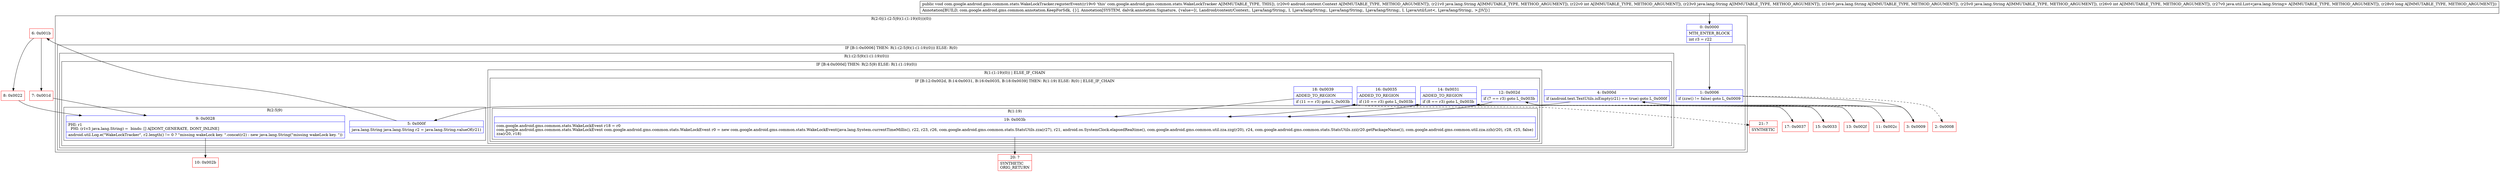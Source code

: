 digraph "CFG forcom.google.android.gms.common.stats.WakeLockTracker.registerEvent(Landroid\/content\/Context;Ljava\/lang\/String;ILjava\/lang\/String;Ljava\/lang\/String;Ljava\/lang\/String;ILjava\/util\/List;J)V" {
subgraph cluster_Region_46415466 {
label = "R(2:0|(1:(2:5|9)(1:(1:19)(0)))(0))";
node [shape=record,color=blue];
Node_0 [shape=record,label="{0\:\ 0x0000|MTH_ENTER_BLOCK\l|int r3 = r22\l}"];
subgraph cluster_IfRegion_612913439 {
label = "IF [B:1:0x0006] THEN: R(1:(2:5|9)(1:(1:19)(0))) ELSE: R(0)";
node [shape=record,color=blue];
Node_1 [shape=record,label="{1\:\ 0x0006|if (zzw() != false) goto L_0x0009\l}"];
subgraph cluster_Region_1946573046 {
label = "R(1:(2:5|9)(1:(1:19)(0)))";
node [shape=record,color=blue];
subgraph cluster_IfRegion_1277239826 {
label = "IF [B:4:0x000d] THEN: R(2:5|9) ELSE: R(1:(1:19)(0))";
node [shape=record,color=blue];
Node_4 [shape=record,label="{4\:\ 0x000d|if (android.text.TextUtils.isEmpty(r21) == true) goto L_0x000f\l}"];
subgraph cluster_Region_806402347 {
label = "R(2:5|9)";
node [shape=record,color=blue];
Node_5 [shape=record,label="{5\:\ 0x000f|java.lang.String java.lang.String r2 = java.lang.String.valueOf(r21)\l}"];
Node_9 [shape=record,label="{9\:\ 0x0028|PHI: r1 \l  PHI: (r1v3 java.lang.String) =  binds: [] A[DONT_GENERATE, DONT_INLINE]\l|android.util.Log.e(\"WakeLockTracker\", r2.length() != 0 ? \"missing wakeLock key. \".concat(r2) : new java.lang.String(\"missing wakeLock key. \"))\l}"];
}
subgraph cluster_Region_883051078 {
label = "R(1:(1:19)(0)) | ELSE_IF_CHAIN\l";
node [shape=record,color=blue];
subgraph cluster_IfRegion_1520826058 {
label = "IF [B:12:0x002d, B:14:0x0031, B:16:0x0035, B:18:0x0039] THEN: R(1:19) ELSE: R(0) | ELSE_IF_CHAIN\l";
node [shape=record,color=blue];
Node_12 [shape=record,label="{12\:\ 0x002d|if (7 == r3) goto L_0x003b\l}"];
Node_14 [shape=record,label="{14\:\ 0x0031|ADDED_TO_REGION\l|if (8 == r3) goto L_0x003b\l}"];
Node_16 [shape=record,label="{16\:\ 0x0035|ADDED_TO_REGION\l|if (10 == r3) goto L_0x003b\l}"];
Node_18 [shape=record,label="{18\:\ 0x0039|ADDED_TO_REGION\l|if (11 == r3) goto L_0x003b\l}"];
subgraph cluster_Region_1911048926 {
label = "R(1:19)";
node [shape=record,color=blue];
Node_19 [shape=record,label="{19\:\ 0x003b|com.google.android.gms.common.stats.WakeLockEvent r18 = r0\lcom.google.android.gms.common.stats.WakeLockEvent com.google.android.gms.common.stats.WakeLockEvent r0 = new com.google.android.gms.common.stats.WakeLockEvent(java.lang.System.currentTimeMillis(), r22, r23, r26, com.google.android.gms.common.stats.StatsUtils.zza(r27), r21, android.os.SystemClock.elapsedRealtime(), com.google.android.gms.common.util.zza.zzg(r20), r24, com.google.android.gms.common.stats.StatsUtils.zzi(r20.getPackageName()), com.google.android.gms.common.util.zza.zzh(r20), r28, r25, false)\lzza(r20, r18)\l}"];
}
subgraph cluster_Region_1380250980 {
label = "R(0)";
node [shape=record,color=blue];
}
}
}
}
}
subgraph cluster_Region_348378674 {
label = "R(0)";
node [shape=record,color=blue];
}
}
}
Node_2 [shape=record,color=red,label="{2\:\ 0x0008}"];
Node_3 [shape=record,color=red,label="{3\:\ 0x0009}"];
Node_6 [shape=record,color=red,label="{6\:\ 0x001b}"];
Node_7 [shape=record,color=red,label="{7\:\ 0x001d}"];
Node_8 [shape=record,color=red,label="{8\:\ 0x0022}"];
Node_10 [shape=record,color=red,label="{10\:\ 0x002b}"];
Node_11 [shape=record,color=red,label="{11\:\ 0x002c}"];
Node_13 [shape=record,color=red,label="{13\:\ 0x002f}"];
Node_15 [shape=record,color=red,label="{15\:\ 0x0033}"];
Node_17 [shape=record,color=red,label="{17\:\ 0x0037}"];
Node_20 [shape=record,color=red,label="{20\:\ ?|SYNTHETIC\lORIG_RETURN\l}"];
Node_21 [shape=record,color=red,label="{21\:\ ?|SYNTHETIC\l}"];
MethodNode[shape=record,label="{public void com.google.android.gms.common.stats.WakeLockTracker.registerEvent((r19v0 'this' com.google.android.gms.common.stats.WakeLockTracker A[IMMUTABLE_TYPE, THIS]), (r20v0 android.content.Context A[IMMUTABLE_TYPE, METHOD_ARGUMENT]), (r21v0 java.lang.String A[IMMUTABLE_TYPE, METHOD_ARGUMENT]), (r22v0 int A[IMMUTABLE_TYPE, METHOD_ARGUMENT]), (r23v0 java.lang.String A[IMMUTABLE_TYPE, METHOD_ARGUMENT]), (r24v0 java.lang.String A[IMMUTABLE_TYPE, METHOD_ARGUMENT]), (r25v0 java.lang.String A[IMMUTABLE_TYPE, METHOD_ARGUMENT]), (r26v0 int A[IMMUTABLE_TYPE, METHOD_ARGUMENT]), (r27v0 java.util.List\<java.lang.String\> A[IMMUTABLE_TYPE, METHOD_ARGUMENT]), (r28v0 long A[IMMUTABLE_TYPE, METHOD_ARGUMENT]))  | Annotation[BUILD, com.google.android.gms.common.annotation.KeepForSdk, \{\}], Annotation[SYSTEM, dalvik.annotation.Signature, \{value=[(, Landroid\/content\/Context;, Ljava\/lang\/String;, I, Ljava\/lang\/String;, Ljava\/lang\/String;, Ljava\/lang\/String;, I, Ljava\/util\/List\<, Ljava\/lang\/String;, \>;J)V]\}]\l}"];
MethodNode -> Node_0;
Node_0 -> Node_1;
Node_1 -> Node_2[style=dashed];
Node_1 -> Node_3;
Node_4 -> Node_5;
Node_4 -> Node_11[style=dashed];
Node_5 -> Node_6;
Node_9 -> Node_10;
Node_12 -> Node_13[style=dashed];
Node_12 -> Node_19;
Node_14 -> Node_15[style=dashed];
Node_14 -> Node_19;
Node_16 -> Node_17[style=dashed];
Node_16 -> Node_19;
Node_18 -> Node_19;
Node_18 -> Node_21[style=dashed];
Node_19 -> Node_20;
Node_3 -> Node_4;
Node_6 -> Node_7;
Node_6 -> Node_8;
Node_7 -> Node_9;
Node_8 -> Node_9;
Node_11 -> Node_12;
Node_13 -> Node_14;
Node_15 -> Node_16;
Node_17 -> Node_18;
}

